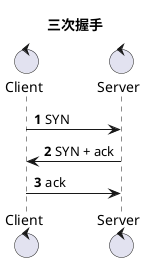 @startuml
title 三次握手

autonumber

Control Client as C
Control Server as S

C -> S: SYN
C <- S: SYN + ack
C -> S: ack
@enduml